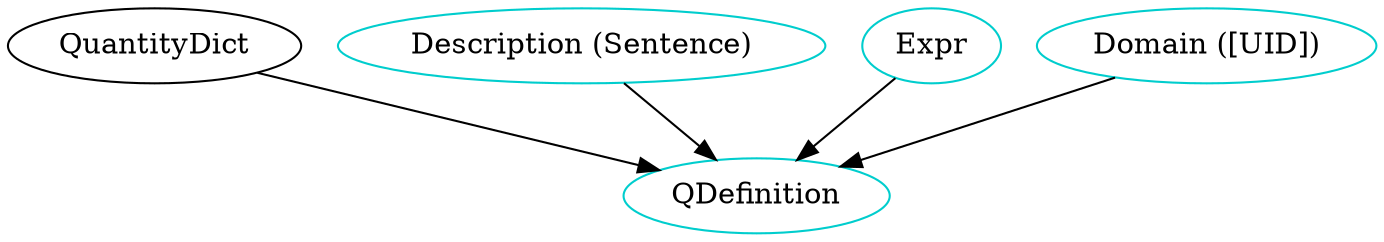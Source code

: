 digraph qdefinition {
	/* relationships between independent and dependent components */
	QuantityDict -> QDefinition;
    QDefinitionDesc -> QDefinition;
    QDefinitionExpr -> QDefinition;
    QDefinitionDomain -> QDefinition;
    
	/* definitions for each type component */
	QDefinition 	    [shape=oval, color=cyan3, label="QDefinition"];
    QDefinitionDesc    [shape=oval, color=cyan3, label="Description (Sentence)"];
    QDefinitionExpr  [shape=oval, color=cyan3, label="Expr"];
    QDefinitionDomain  [shape=oval, color=cyan3, label="Domain ([UID])"];

}

/* dot -Tpng sample.dot -o sample.png */
